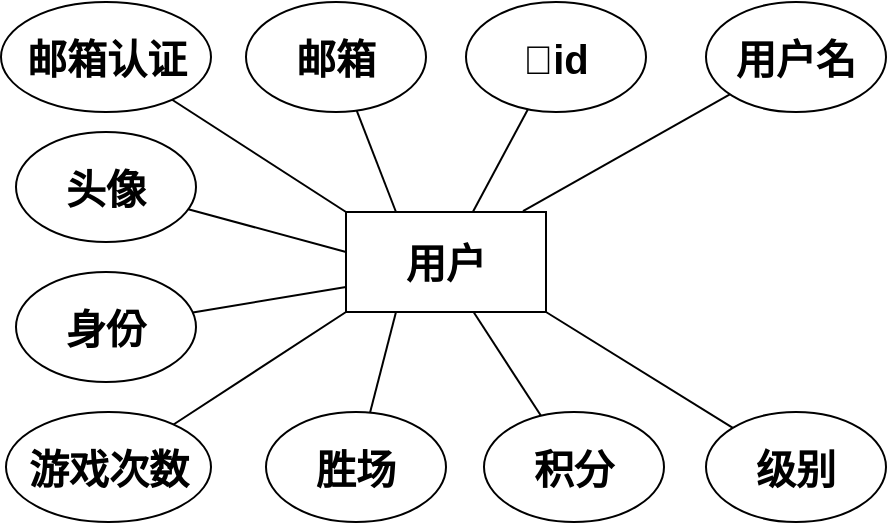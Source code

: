 <mxfile>
    <diagram id="W5QttYxu4p-oK_7ACiCR" name="第 1 页">
        <mxGraphModel dx="1057" dy="779" grid="1" gridSize="10" guides="1" tooltips="1" connect="1" arrows="1" fold="1" page="1" pageScale="1" pageWidth="827" pageHeight="1169" math="0" shadow="0">
            <root>
                <mxCell id="0"/>
                <mxCell id="1" parent="0"/>
                <mxCell id="4" value="" style="html=1;fontSize=20;endArrow=none;endFill=0;" parent="1" source="2" target="3" edge="1">
                    <mxGeometry relative="1" as="geometry"/>
                </mxCell>
                <mxCell id="2" value="用户" style="rounded=0;whiteSpace=wrap;html=1;fontSize=20;fontStyle=1" parent="1" vertex="1">
                    <mxGeometry x="390" y="320" width="100" height="50" as="geometry"/>
                </mxCell>
                <mxCell id="8" value="" style="edgeStyle=none;html=1;fontSize=20;exitX=0.885;exitY=-0.009;exitDx=0;exitDy=0;endArrow=none;endFill=0;exitPerimeter=0;" parent="1" source="2" target="7" edge="1">
                    <mxGeometry relative="1" as="geometry"/>
                </mxCell>
                <mxCell id="12" value="" style="edgeStyle=none;html=1;fontSize=20;endArrow=none;endFill=0;exitX=0.25;exitY=0;exitDx=0;exitDy=0;" parent="1" source="2" target="11" edge="1">
                    <mxGeometry relative="1" as="geometry"/>
                </mxCell>
                <mxCell id="3" value="🔑id" style="ellipse;whiteSpace=wrap;html=1;fontSize=20;rounded=0;fontStyle=1;" parent="1" vertex="1">
                    <mxGeometry x="450" y="215" width="90" height="55" as="geometry"/>
                </mxCell>
                <mxCell id="7" value="用户名" style="ellipse;whiteSpace=wrap;html=1;fontSize=20;rounded=0;fontStyle=1;" parent="1" vertex="1">
                    <mxGeometry x="570" y="215" width="90" height="55" as="geometry"/>
                </mxCell>
                <mxCell id="14" value="" style="edgeStyle=none;html=1;fontSize=20;endArrow=none;endFill=0;exitX=0;exitY=0;exitDx=0;exitDy=0;" parent="1" source="2" target="13" edge="1">
                    <mxGeometry relative="1" as="geometry"/>
                </mxCell>
                <mxCell id="17" value="" style="edgeStyle=none;html=1;fontSize=20;endArrow=none;endFill=0;" parent="1" target="16" edge="1">
                    <mxGeometry relative="1" as="geometry">
                        <mxPoint x="390" y="340" as="sourcePoint"/>
                    </mxGeometry>
                </mxCell>
                <mxCell id="11" value="邮箱" style="ellipse;whiteSpace=wrap;html=1;fontSize=20;rounded=0;fontStyle=1;" parent="1" vertex="1">
                    <mxGeometry x="340" y="215" width="90" height="55" as="geometry"/>
                </mxCell>
                <mxCell id="13" value="邮箱认证" style="ellipse;whiteSpace=wrap;html=1;fontSize=20;rounded=0;fontStyle=1;" parent="1" vertex="1">
                    <mxGeometry x="217.5" y="215" width="105" height="55" as="geometry"/>
                </mxCell>
                <mxCell id="19" value="" style="edgeStyle=none;html=1;fontSize=20;endArrow=none;endFill=0;exitX=0;exitY=0.75;exitDx=0;exitDy=0;" parent="1" source="2" target="18" edge="1">
                    <mxGeometry relative="1" as="geometry"/>
                </mxCell>
                <mxCell id="16" value="头像" style="ellipse;whiteSpace=wrap;html=1;fontSize=20;rounded=0;fontStyle=1;" parent="1" vertex="1">
                    <mxGeometry x="225" y="280" width="90" height="55" as="geometry"/>
                </mxCell>
                <mxCell id="23" value="" style="edgeStyle=none;html=1;fontSize=20;endArrow=none;endFill=0;exitX=0;exitY=1;exitDx=0;exitDy=0;" parent="1" source="2" target="22" edge="1">
                    <mxGeometry relative="1" as="geometry"/>
                </mxCell>
                <mxCell id="25" value="" style="edgeStyle=none;html=1;fontSize=20;endArrow=none;endFill=0;exitX=0.25;exitY=1;exitDx=0;exitDy=0;" parent="1" source="2" target="24" edge="1">
                    <mxGeometry relative="1" as="geometry"/>
                </mxCell>
                <mxCell id="18" value="身份" style="ellipse;whiteSpace=wrap;html=1;fontSize=20;rounded=0;fontStyle=1;" parent="1" vertex="1">
                    <mxGeometry x="225" y="350" width="90" height="55" as="geometry"/>
                </mxCell>
                <mxCell id="22" value="游戏次数" style="ellipse;whiteSpace=wrap;html=1;fontSize=20;rounded=0;fontStyle=1;" parent="1" vertex="1">
                    <mxGeometry x="220" y="420" width="102.5" height="55" as="geometry"/>
                </mxCell>
                <mxCell id="27" value="" style="edgeStyle=none;html=1;fontSize=20;endArrow=none;endFill=0;exitX=0.637;exitY=0.998;exitDx=0;exitDy=0;exitPerimeter=0;" parent="1" source="2" target="26" edge="1">
                    <mxGeometry relative="1" as="geometry"/>
                </mxCell>
                <mxCell id="24" value="胜场" style="ellipse;whiteSpace=wrap;html=1;fontSize=20;rounded=0;fontStyle=1;" parent="1" vertex="1">
                    <mxGeometry x="350" y="420" width="90" height="55" as="geometry"/>
                </mxCell>
                <mxCell id="29" value="" style="edgeStyle=none;html=1;fontSize=20;endArrow=none;endFill=0;exitX=1;exitY=1;exitDx=0;exitDy=0;" parent="1" source="2" target="28" edge="1">
                    <mxGeometry relative="1" as="geometry"/>
                </mxCell>
                <mxCell id="26" value="积分" style="ellipse;whiteSpace=wrap;html=1;fontSize=20;rounded=0;fontStyle=1;" parent="1" vertex="1">
                    <mxGeometry x="459" y="420" width="90" height="55" as="geometry"/>
                </mxCell>
                <mxCell id="28" value="级别" style="ellipse;whiteSpace=wrap;html=1;fontSize=20;rounded=0;fontStyle=1;" parent="1" vertex="1">
                    <mxGeometry x="570" y="420" width="90" height="55" as="geometry"/>
                </mxCell>
            </root>
        </mxGraphModel>
    </diagram>
</mxfile>